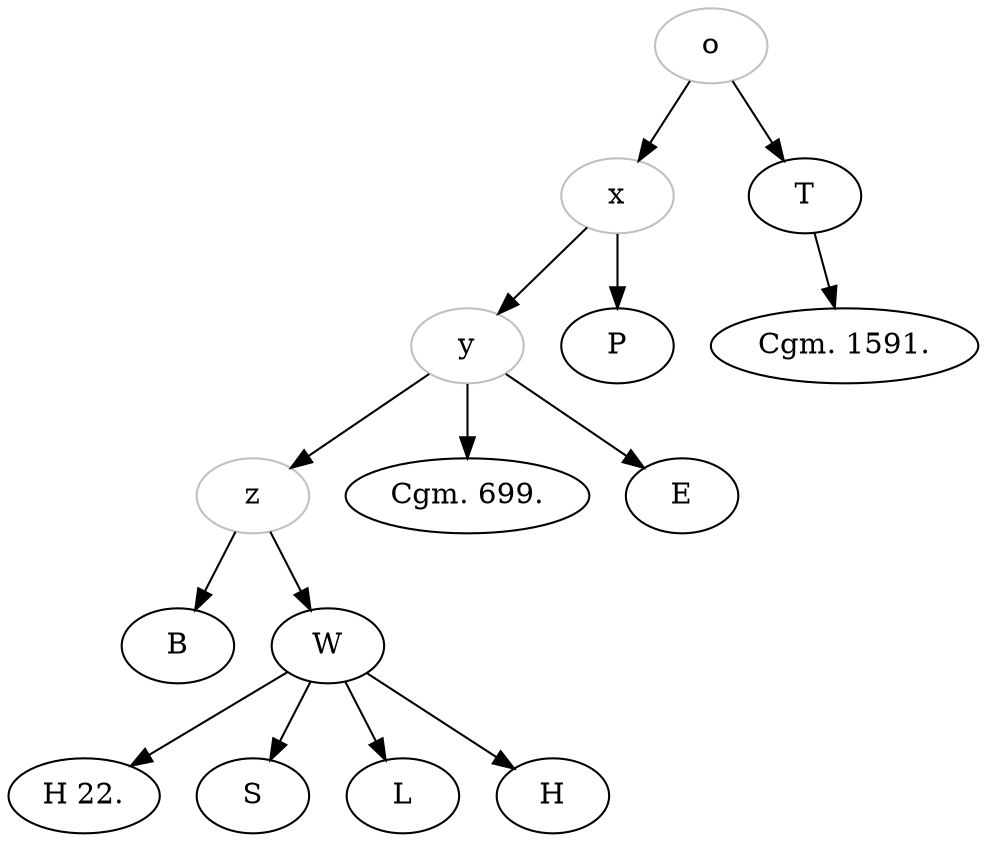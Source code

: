 digraph {
Original [color="grey", label="o"] ;
x [color="grey", label="x"] ;
y [color="grey", label="y"] ;
z [color="grey", label="z"] ;
Cgm1591 [label="Cgm. 1591."] ;
Cgm699 [label="Cgm. 699."] ;
H22 [label="H 22."] ;
Original -> T ;
T -> Cgm1591 ;
Original -> x ;
x -> P ;
x -> y ;
y -> E ;
y -> z ;
y -> Cgm699 ;
z -> B ;
z -> W ;
W -> S ;
W -> L ;
W -> H ;
W -> H22 ;
}


